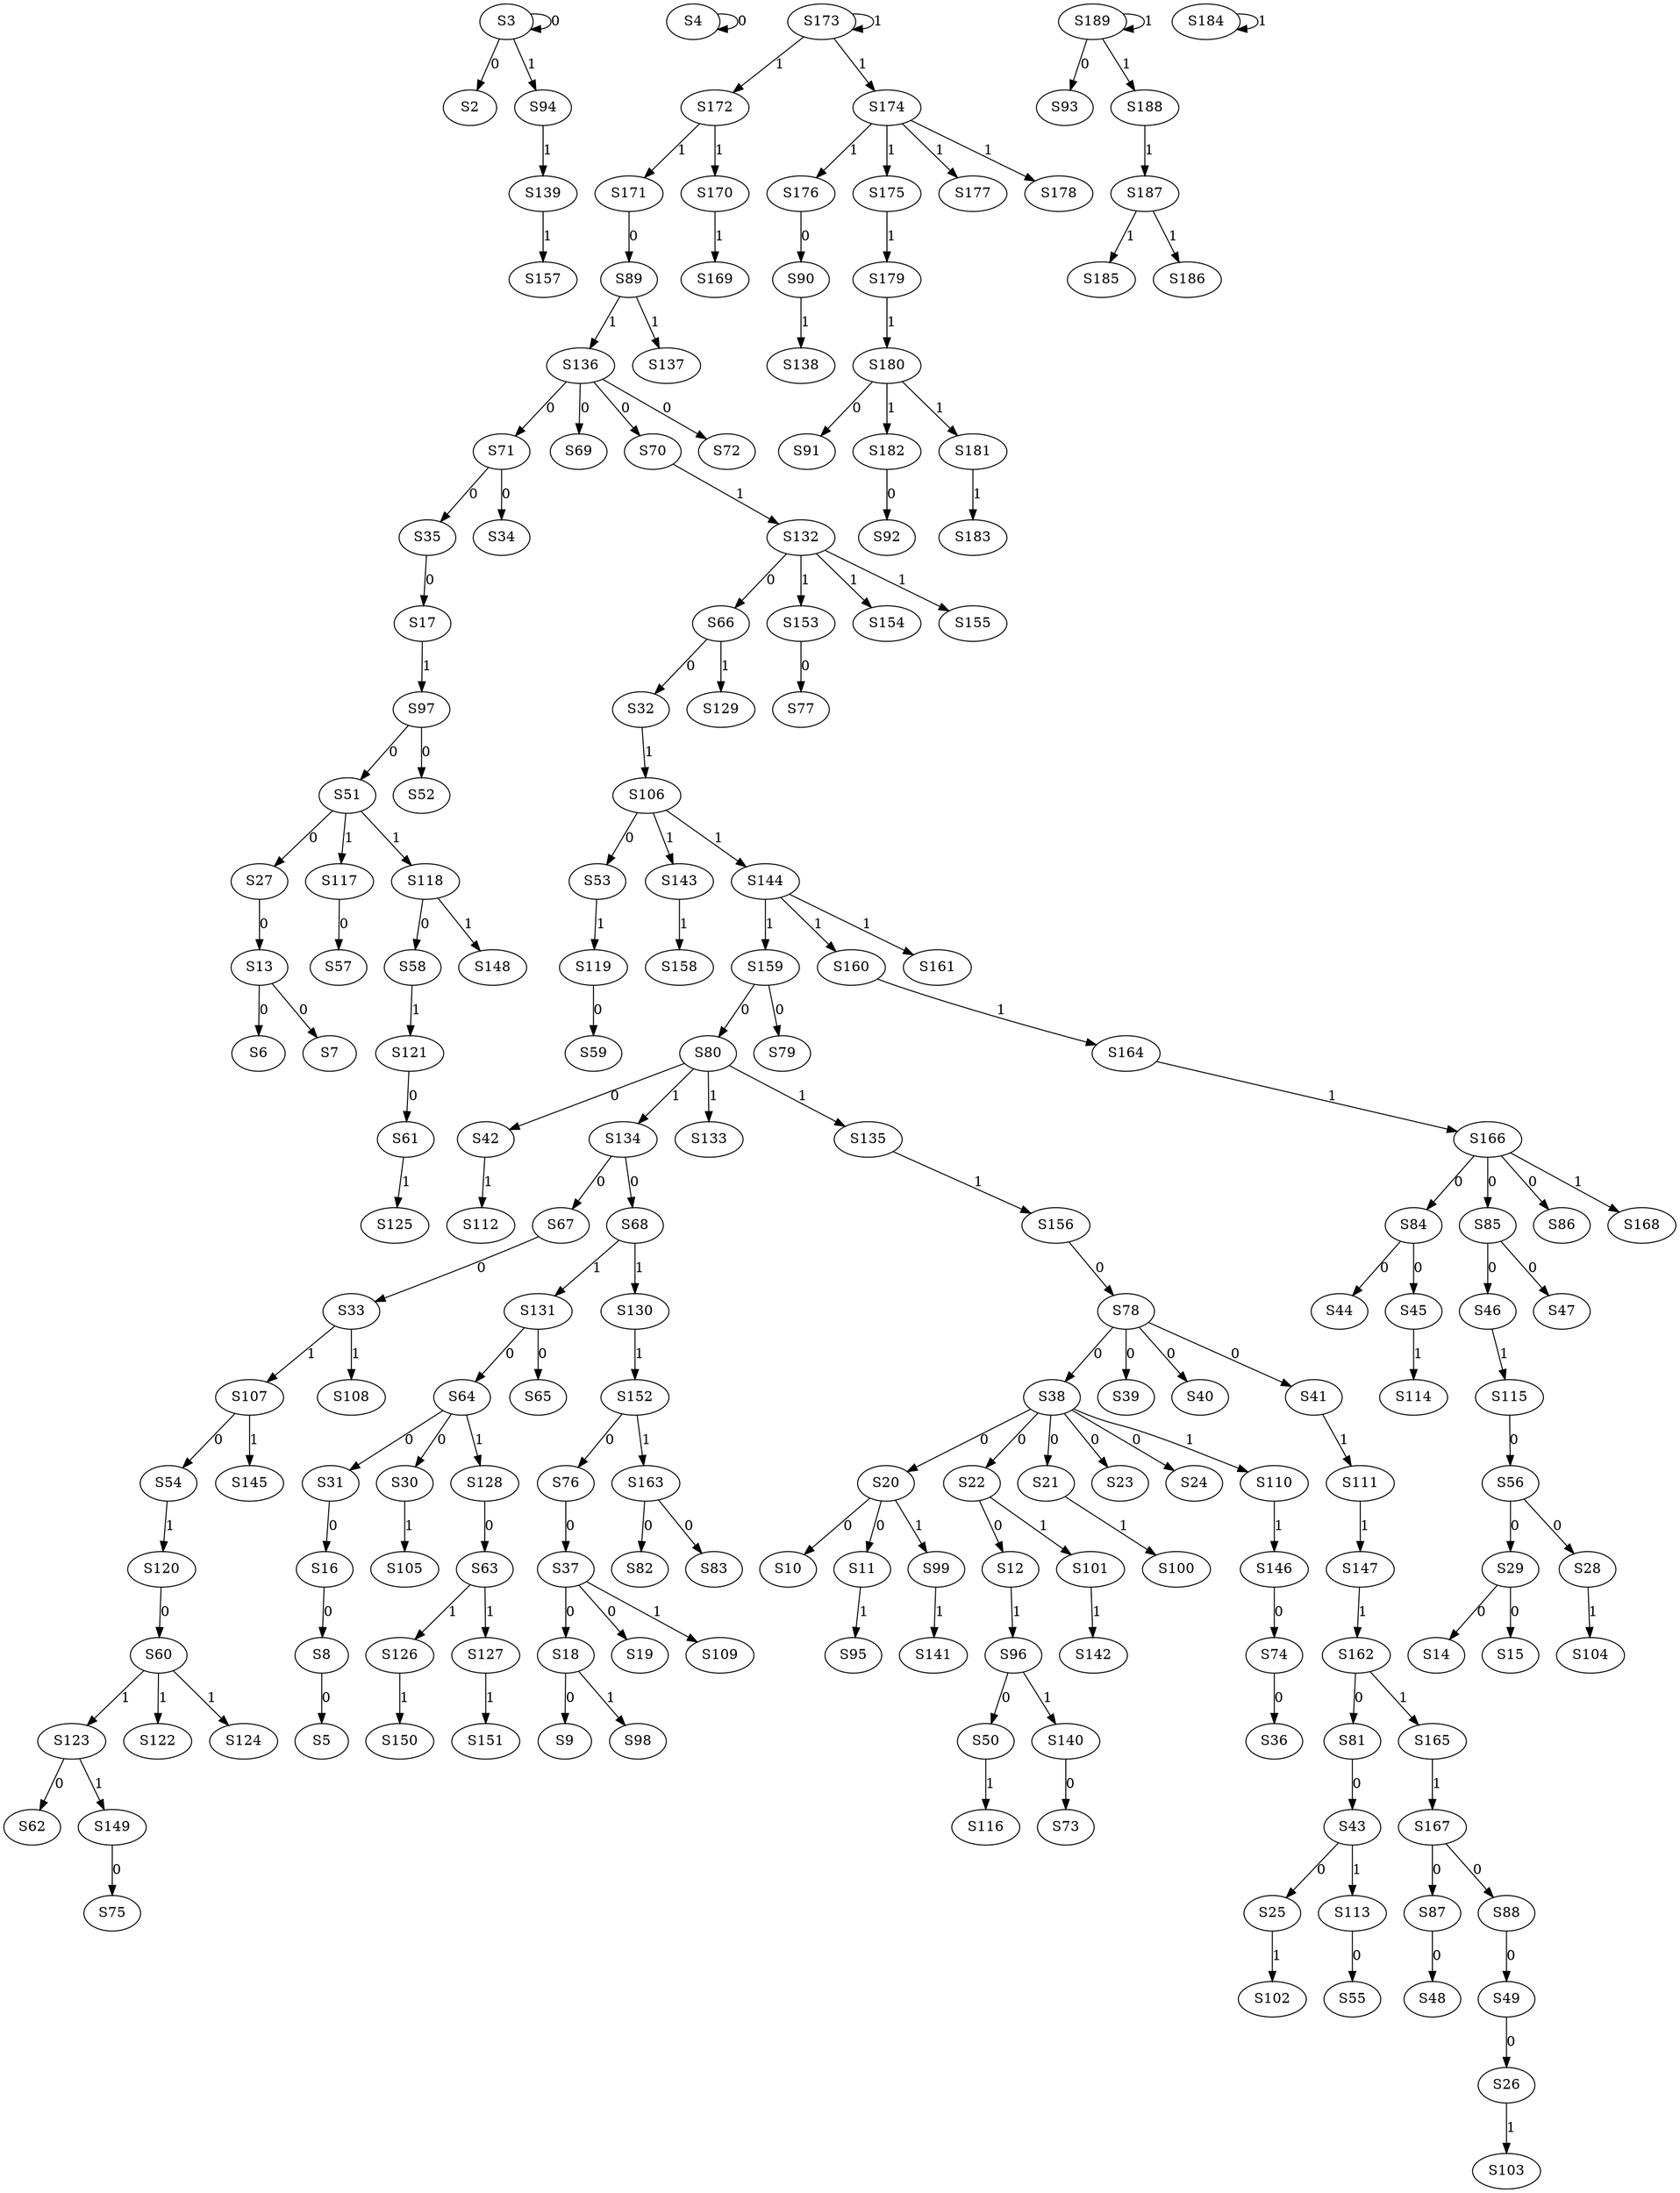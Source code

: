strict digraph {
	S3 -> S2 [ label = 0 ];
	S3 -> S3 [ label = 0 ];
	S4 -> S4 [ label = 0 ];
	S8 -> S5 [ label = 0 ];
	S13 -> S6 [ label = 0 ];
	S13 -> S7 [ label = 0 ];
	S16 -> S8 [ label = 0 ];
	S18 -> S9 [ label = 0 ];
	S20 -> S10 [ label = 0 ];
	S20 -> S11 [ label = 0 ];
	S22 -> S12 [ label = 0 ];
	S27 -> S13 [ label = 0 ];
	S29 -> S14 [ label = 0 ];
	S29 -> S15 [ label = 0 ];
	S31 -> S16 [ label = 0 ];
	S35 -> S17 [ label = 0 ];
	S37 -> S18 [ label = 0 ];
	S37 -> S19 [ label = 0 ];
	S38 -> S20 [ label = 0 ];
	S38 -> S21 [ label = 0 ];
	S38 -> S22 [ label = 0 ];
	S38 -> S23 [ label = 0 ];
	S38 -> S24 [ label = 0 ];
	S43 -> S25 [ label = 0 ];
	S49 -> S26 [ label = 0 ];
	S51 -> S27 [ label = 0 ];
	S56 -> S28 [ label = 0 ];
	S56 -> S29 [ label = 0 ];
	S64 -> S30 [ label = 0 ];
	S64 -> S31 [ label = 0 ];
	S66 -> S32 [ label = 0 ];
	S67 -> S33 [ label = 0 ];
	S71 -> S34 [ label = 0 ];
	S71 -> S35 [ label = 0 ];
	S74 -> S36 [ label = 0 ];
	S76 -> S37 [ label = 0 ];
	S78 -> S38 [ label = 0 ];
	S78 -> S39 [ label = 0 ];
	S78 -> S40 [ label = 0 ];
	S78 -> S41 [ label = 0 ];
	S80 -> S42 [ label = 0 ];
	S81 -> S43 [ label = 0 ];
	S84 -> S44 [ label = 0 ];
	S84 -> S45 [ label = 0 ];
	S85 -> S46 [ label = 0 ];
	S85 -> S47 [ label = 0 ];
	S87 -> S48 [ label = 0 ];
	S88 -> S49 [ label = 0 ];
	S96 -> S50 [ label = 0 ];
	S97 -> S51 [ label = 0 ];
	S97 -> S52 [ label = 0 ];
	S106 -> S53 [ label = 0 ];
	S107 -> S54 [ label = 0 ];
	S113 -> S55 [ label = 0 ];
	S115 -> S56 [ label = 0 ];
	S117 -> S57 [ label = 0 ];
	S118 -> S58 [ label = 0 ];
	S119 -> S59 [ label = 0 ];
	S120 -> S60 [ label = 0 ];
	S121 -> S61 [ label = 0 ];
	S123 -> S62 [ label = 0 ];
	S128 -> S63 [ label = 0 ];
	S131 -> S64 [ label = 0 ];
	S131 -> S65 [ label = 0 ];
	S132 -> S66 [ label = 0 ];
	S134 -> S67 [ label = 0 ];
	S134 -> S68 [ label = 0 ];
	S136 -> S69 [ label = 0 ];
	S136 -> S70 [ label = 0 ];
	S136 -> S71 [ label = 0 ];
	S136 -> S72 [ label = 0 ];
	S140 -> S73 [ label = 0 ];
	S146 -> S74 [ label = 0 ];
	S149 -> S75 [ label = 0 ];
	S152 -> S76 [ label = 0 ];
	S153 -> S77 [ label = 0 ];
	S156 -> S78 [ label = 0 ];
	S159 -> S79 [ label = 0 ];
	S159 -> S80 [ label = 0 ];
	S162 -> S81 [ label = 0 ];
	S163 -> S82 [ label = 0 ];
	S163 -> S83 [ label = 0 ];
	S166 -> S84 [ label = 0 ];
	S166 -> S85 [ label = 0 ];
	S166 -> S86 [ label = 0 ];
	S167 -> S87 [ label = 0 ];
	S167 -> S88 [ label = 0 ];
	S171 -> S89 [ label = 0 ];
	S176 -> S90 [ label = 0 ];
	S180 -> S91 [ label = 0 ];
	S182 -> S92 [ label = 0 ];
	S189 -> S93 [ label = 0 ];
	S3 -> S94 [ label = 1 ];
	S11 -> S95 [ label = 1 ];
	S12 -> S96 [ label = 1 ];
	S17 -> S97 [ label = 1 ];
	S18 -> S98 [ label = 1 ];
	S20 -> S99 [ label = 1 ];
	S21 -> S100 [ label = 1 ];
	S22 -> S101 [ label = 1 ];
	S25 -> S102 [ label = 1 ];
	S26 -> S103 [ label = 1 ];
	S28 -> S104 [ label = 1 ];
	S30 -> S105 [ label = 1 ];
	S32 -> S106 [ label = 1 ];
	S33 -> S107 [ label = 1 ];
	S33 -> S108 [ label = 1 ];
	S37 -> S109 [ label = 1 ];
	S38 -> S110 [ label = 1 ];
	S41 -> S111 [ label = 1 ];
	S42 -> S112 [ label = 1 ];
	S43 -> S113 [ label = 1 ];
	S45 -> S114 [ label = 1 ];
	S46 -> S115 [ label = 1 ];
	S50 -> S116 [ label = 1 ];
	S51 -> S117 [ label = 1 ];
	S51 -> S118 [ label = 1 ];
	S53 -> S119 [ label = 1 ];
	S54 -> S120 [ label = 1 ];
	S58 -> S121 [ label = 1 ];
	S60 -> S122 [ label = 1 ];
	S60 -> S123 [ label = 1 ];
	S60 -> S124 [ label = 1 ];
	S61 -> S125 [ label = 1 ];
	S63 -> S126 [ label = 1 ];
	S63 -> S127 [ label = 1 ];
	S64 -> S128 [ label = 1 ];
	S66 -> S129 [ label = 1 ];
	S68 -> S130 [ label = 1 ];
	S68 -> S131 [ label = 1 ];
	S70 -> S132 [ label = 1 ];
	S80 -> S133 [ label = 1 ];
	S80 -> S134 [ label = 1 ];
	S80 -> S135 [ label = 1 ];
	S89 -> S136 [ label = 1 ];
	S89 -> S137 [ label = 1 ];
	S90 -> S138 [ label = 1 ];
	S94 -> S139 [ label = 1 ];
	S96 -> S140 [ label = 1 ];
	S99 -> S141 [ label = 1 ];
	S101 -> S142 [ label = 1 ];
	S106 -> S143 [ label = 1 ];
	S106 -> S144 [ label = 1 ];
	S107 -> S145 [ label = 1 ];
	S110 -> S146 [ label = 1 ];
	S111 -> S147 [ label = 1 ];
	S118 -> S148 [ label = 1 ];
	S123 -> S149 [ label = 1 ];
	S126 -> S150 [ label = 1 ];
	S127 -> S151 [ label = 1 ];
	S130 -> S152 [ label = 1 ];
	S132 -> S153 [ label = 1 ];
	S132 -> S154 [ label = 1 ];
	S132 -> S155 [ label = 1 ];
	S135 -> S156 [ label = 1 ];
	S139 -> S157 [ label = 1 ];
	S143 -> S158 [ label = 1 ];
	S144 -> S159 [ label = 1 ];
	S144 -> S160 [ label = 1 ];
	S144 -> S161 [ label = 1 ];
	S147 -> S162 [ label = 1 ];
	S152 -> S163 [ label = 1 ];
	S160 -> S164 [ label = 1 ];
	S162 -> S165 [ label = 1 ];
	S164 -> S166 [ label = 1 ];
	S165 -> S167 [ label = 1 ];
	S166 -> S168 [ label = 1 ];
	S170 -> S169 [ label = 1 ];
	S172 -> S170 [ label = 1 ];
	S172 -> S171 [ label = 1 ];
	S173 -> S172 [ label = 1 ];
	S173 -> S173 [ label = 1 ];
	S173 -> S174 [ label = 1 ];
	S174 -> S175 [ label = 1 ];
	S174 -> S176 [ label = 1 ];
	S174 -> S177 [ label = 1 ];
	S174 -> S178 [ label = 1 ];
	S175 -> S179 [ label = 1 ];
	S179 -> S180 [ label = 1 ];
	S180 -> S181 [ label = 1 ];
	S180 -> S182 [ label = 1 ];
	S181 -> S183 [ label = 1 ];
	S184 -> S184 [ label = 1 ];
	S187 -> S185 [ label = 1 ];
	S187 -> S186 [ label = 1 ];
	S188 -> S187 [ label = 1 ];
	S189 -> S188 [ label = 1 ];
	S189 -> S189 [ label = 1 ];
}